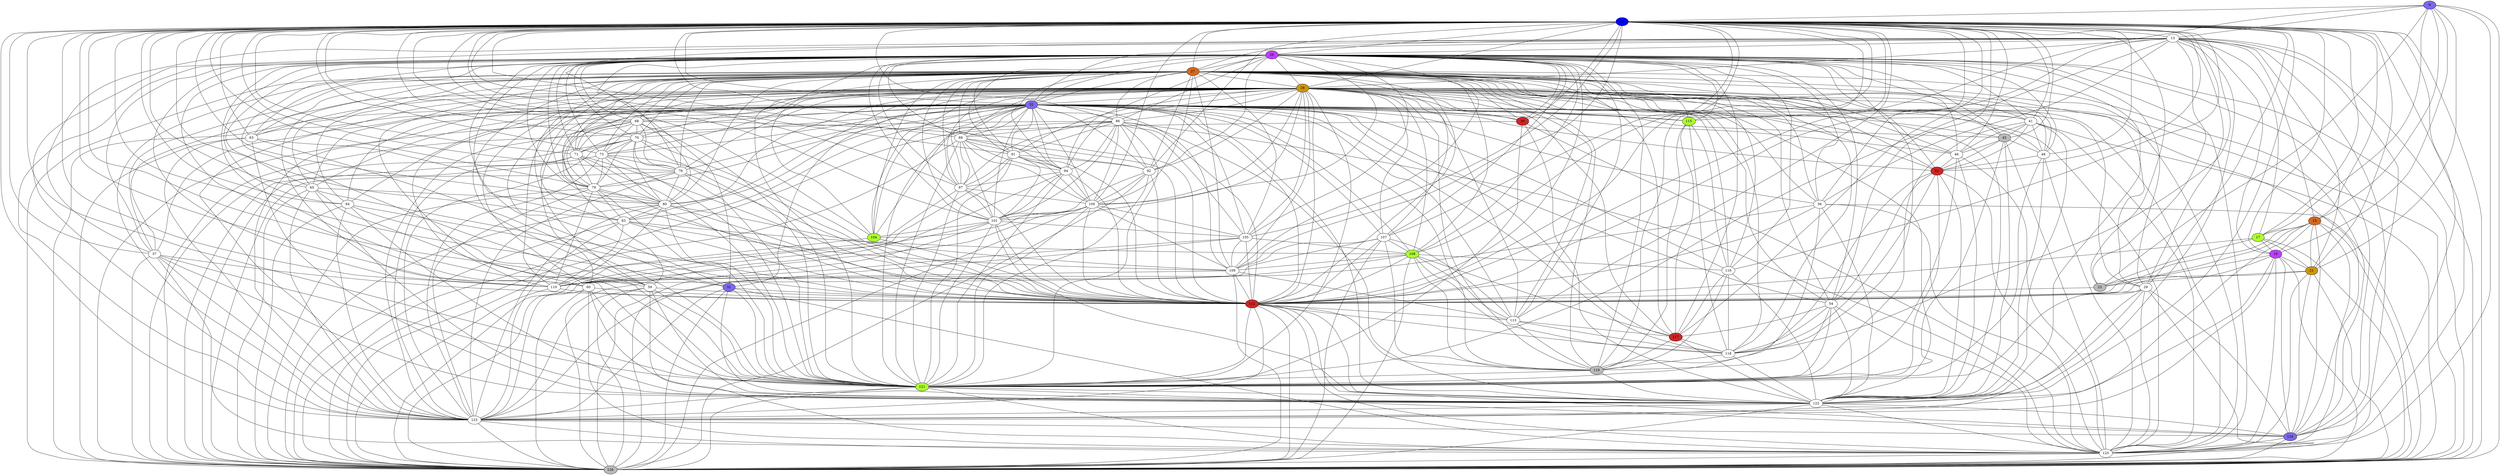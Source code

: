 strict graph {
9[label="9" style=filled fillcolor="mediumslateblue"];
9 -- 112
9 -- 17
9 -- 19
9 -- 21
9 -- 23
9 -- 11
9 -- 125
9 -- 13
9 -- 126
9 -- 15
11[label="11" style=filled fillcolor="blue1"];
11 -- 9
11 -- 13
11 -- 15
11 -- 17
11 -- 19
11 -- 21
11 -- 23
11 -- 26
11 -- 27
11 -- 28
11 -- 29
11 -- 31
11 -- 32
11 -- 36
11 -- 37
11 -- 39
11 -- 41
11 -- 45
11 -- 46
11 -- 48
11 -- 51
11 -- 54
11 -- 59
11 -- 60
11 -- 63
11 -- 64
11 -- 65
11 -- 68
11 -- 70
11 -- 71
11 -- 73
11 -- 76
11 -- 79
11 -- 80
11 -- 83
11 -- 86
11 -- 89
11 -- 91
11 -- 92
11 -- 94
11 -- 97
11 -- 100
11 -- 101
11 -- 104
11 -- 105
11 -- 107
11 -- 108
11 -- 109
11 -- 110
11 -- 112
11 -- 113
11 -- 115
11 -- 116
11 -- 117
11 -- 118
11 -- 119
11 -- 121
11 -- 122
11 -- 123
11 -- 124
11 -- 125
11 -- 126
13[label="13" style=filled fillcolor="white"];
13 -- 32
13 -- 36
13 -- 37
13 -- 9
13 -- 11
13 -- 15
13 -- 112
13 -- 17
13 -- 19
13 -- 21
13 -- 23
13 -- 121
13 -- 26
13 -- 122
13 -- 27
13 -- 123
13 -- 28
13 -- 124
13 -- 29
13 -- 125
13 -- 126
13 -- 31
15[label="15" style=filled fillcolor="chocolate"];
15 -- 112
15 -- 17
15 -- 19
15 -- 21
15 -- 23
15 -- 9
15 -- 123
15 -- 11
15 -- 124
15 -- 125
15 -- 13
15 -- 126
17[label="17" style=filled fillcolor="greenyellow"];
17 -- 112
17 -- 19
17 -- 21
17 -- 23
17 -- 9
17 -- 11
17 -- 13
17 -- 126
17 -- 15
19[label="19" style=filled fillcolor="darkorchid1"];
19 -- 9
19 -- 11
19 -- 13
19 -- 15
19 -- 112
19 -- 17
19 -- 21
19 -- 23
19 -- 122
19 -- 123
19 -- 124
19 -- 125
19 -- 126
21[label="21" style=filled fillcolor="darkgoldenrod3"];
21 -- 112
21 -- 17
21 -- 19
21 -- 23
21 -- 9
21 -- 11
21 -- 124
21 -- 125
21 -- 13
21 -- 126
21 -- 15
23[label="23" style=filled fillcolor="gray73"];
23 -- 112
23 -- 17
23 -- 19
23 -- 21
23 -- 9
23 -- 11
23 -- 13
23 -- 15
26[label="26" style=filled fillcolor="darkorchid1"];
26 -- 11
26 -- 13
26 -- 27
26 -- 28
26 -- 29
26 -- 31
26 -- 32
26 -- 36
26 -- 37
26 -- 39
26 -- 41
26 -- 45
26 -- 46
26 -- 48
26 -- 51
26 -- 54
26 -- 59
26 -- 60
26 -- 63
26 -- 64
26 -- 65
26 -- 68
26 -- 70
26 -- 71
26 -- 73
26 -- 76
26 -- 79
26 -- 80
26 -- 83
26 -- 86
26 -- 89
26 -- 91
26 -- 92
26 -- 94
26 -- 97
26 -- 100
26 -- 101
26 -- 104
26 -- 105
26 -- 107
26 -- 108
26 -- 109
26 -- 110
26 -- 112
26 -- 113
26 -- 115
26 -- 116
26 -- 117
26 -- 118
26 -- 119
26 -- 121
26 -- 122
26 -- 123
26 -- 124
26 -- 125
26 -- 126
27[label="27" style=filled fillcolor="chocolate"];
27 -- 11
27 -- 13
27 -- 26
27 -- 28
27 -- 29
27 -- 31
27 -- 32
27 -- 36
27 -- 37
27 -- 39
27 -- 41
27 -- 45
27 -- 46
27 -- 48
27 -- 51
27 -- 54
27 -- 59
27 -- 60
27 -- 63
27 -- 64
27 -- 65
27 -- 68
27 -- 70
27 -- 71
27 -- 73
27 -- 76
27 -- 79
27 -- 80
27 -- 83
27 -- 86
27 -- 89
27 -- 91
27 -- 92
27 -- 94
27 -- 97
27 -- 100
27 -- 101
27 -- 104
27 -- 105
27 -- 107
27 -- 108
27 -- 109
27 -- 110
27 -- 112
27 -- 113
27 -- 115
27 -- 116
27 -- 117
27 -- 118
27 -- 119
27 -- 121
27 -- 122
27 -- 123
27 -- 124
27 -- 125
27 -- 126
28[label="28" style=filled fillcolor="darkgoldenrod3"];
28 -- 11
28 -- 13
28 -- 26
28 -- 27
28 -- 29
28 -- 31
28 -- 32
28 -- 36
28 -- 37
28 -- 39
28 -- 41
28 -- 45
28 -- 46
28 -- 48
28 -- 51
28 -- 54
28 -- 59
28 -- 60
28 -- 63
28 -- 64
28 -- 65
28 -- 68
28 -- 70
28 -- 71
28 -- 73
28 -- 76
28 -- 79
28 -- 80
28 -- 83
28 -- 86
28 -- 89
28 -- 91
28 -- 92
28 -- 94
28 -- 97
28 -- 100
28 -- 101
28 -- 104
28 -- 105
28 -- 107
28 -- 108
28 -- 109
28 -- 110
28 -- 112
28 -- 113
28 -- 115
28 -- 116
28 -- 117
28 -- 118
28 -- 119
28 -- 121
28 -- 122
28 -- 123
28 -- 124
28 -- 125
28 -- 126
29[label="29" style=filled fillcolor="white"];
29 -- 112
29 -- 121
29 -- 26
29 -- 122
29 -- 27
29 -- 11
29 -- 123
29 -- 28
29 -- 124
29 -- 13
29 -- 125
29 -- 126
31[label="31" style=filled fillcolor="mediumslateblue"];
31 -- 112
31 -- 121
31 -- 26
31 -- 122
31 -- 11
31 -- 27
31 -- 123
31 -- 28
31 -- 13
31 -- 125
31 -- 126
32[label="32" style=filled fillcolor="mediumslateblue"];
32 -- 11
32 -- 13
32 -- 26
32 -- 27
32 -- 28
32 -- 36
32 -- 37
32 -- 39
32 -- 41
32 -- 45
32 -- 46
32 -- 48
32 -- 51
32 -- 54
32 -- 59
32 -- 60
32 -- 63
32 -- 64
32 -- 65
32 -- 68
32 -- 70
32 -- 71
32 -- 73
32 -- 76
32 -- 79
32 -- 80
32 -- 83
32 -- 86
32 -- 89
32 -- 91
32 -- 92
32 -- 94
32 -- 97
32 -- 100
32 -- 101
32 -- 104
32 -- 105
32 -- 107
32 -- 108
32 -- 109
32 -- 110
32 -- 112
32 -- 113
32 -- 115
32 -- 116
32 -- 117
32 -- 118
32 -- 119
32 -- 121
32 -- 122
32 -- 123
32 -- 125
32 -- 126
36[label="36" style=filled fillcolor="white"];
36 -- 32
36 -- 112
36 -- 121
36 -- 26
36 -- 122
36 -- 11
36 -- 27
36 -- 123
36 -- 28
36 -- 13
36 -- 125
36 -- 126
37[label="37" style=filled fillcolor="white"];
37 -- 32
37 -- 112
37 -- 121
37 -- 26
37 -- 122
37 -- 11
37 -- 27
37 -- 123
37 -- 28
37 -- 13
37 -- 125
37 -- 126
39[label="39" style=filled fillcolor="firebrick3"];
39 -- 32
39 -- 121
39 -- 26
39 -- 122
39 -- 27
39 -- 11
39 -- 28
39 -- 125
39 -- 126
41[label="41" style=filled fillcolor="white"];
41 -- 32
41 -- 11
41 -- 45
41 -- 46
41 -- 48
41 -- 51
41 -- 121
41 -- 26
41 -- 122
41 -- 27
41 -- 28
41 -- 125
41 -- 126
45[label="45" style=filled fillcolor="gray73"];
45 -- 32
45 -- 48
45 -- 51
45 -- 121
45 -- 41
45 -- 26
45 -- 122
45 -- 27
45 -- 11
45 -- 28
45 -- 125
45 -- 46
46[label="46" style=filled fillcolor="white"];
46 -- 32
46 -- 51
46 -- 121
46 -- 41
46 -- 26
46 -- 122
46 -- 27
46 -- 11
46 -- 28
46 -- 125
46 -- 45
48[label="48" style=filled fillcolor="white"];
48 -- 32
48 -- 51
48 -- 121
48 -- 41
48 -- 26
48 -- 122
48 -- 27
48 -- 11
48 -- 28
48 -- 125
48 -- 45
51[label="51" style=filled fillcolor="firebrick3"];
51 -- 32
51 -- 41
51 -- 11
51 -- 45
51 -- 46
51 -- 48
51 -- 118
51 -- 54
51 -- 119
51 -- 121
51 -- 26
51 -- 122
51 -- 27
51 -- 28
51 -- 125
54[label="54" style=filled fillcolor="white"];
54 -- 32
54 -- 51
54 -- 117
54 -- 118
54 -- 119
54 -- 121
54 -- 26
54 -- 122
54 -- 27
54 -- 11
54 -- 28
54 -- 125
59[label="59" style=filled fillcolor="white"];
59 -- 32
59 -- 112
59 -- 121
59 -- 26
59 -- 122
59 -- 11
59 -- 27
59 -- 123
59 -- 28
59 -- 125
59 -- 126
60[label="60" style=filled fillcolor="white"];
60 -- 32
60 -- 112
60 -- 121
60 -- 26
60 -- 122
60 -- 11
60 -- 27
60 -- 123
60 -- 28
60 -- 125
60 -- 126
63[label="63" style=filled fillcolor="white"];
63 -- 32
63 -- 112
63 -- 121
63 -- 26
63 -- 122
63 -- 11
63 -- 27
63 -- 123
63 -- 28
63 -- 126
64[label="64" style=filled fillcolor="white"];
64 -- 32
64 -- 112
64 -- 121
64 -- 26
64 -- 122
64 -- 11
64 -- 27
64 -- 123
64 -- 28
64 -- 126
65[label="65" style=filled fillcolor="white"];
65 -- 80
65 -- 32
65 -- 112
65 -- 121
65 -- 26
65 -- 122
65 -- 11
65 -- 27
65 -- 123
65 -- 28
65 -- 126
68[label="68" style=filled fillcolor="white"];
68 -- 32
68 -- 70
68 -- 71
68 -- 73
68 -- 11
68 -- 76
68 -- 79
68 -- 112
68 -- 80
68 -- 121
68 -- 26
68 -- 27
68 -- 123
68 -- 28
68 -- 126
70[label="70" style=filled fillcolor="white"];
70 -- 32
70 -- 68
70 -- 71
70 -- 73
70 -- 11
70 -- 76
70 -- 79
70 -- 112
70 -- 80
70 -- 121
70 -- 26
70 -- 27
70 -- 123
70 -- 28
70 -- 126
71[label="71" style=filled fillcolor="white"];
71 -- 32
71 -- 68
71 -- 70
71 -- 11
71 -- 79
71 -- 112
71 -- 80
71 -- 121
71 -- 26
71 -- 27
71 -- 123
71 -- 28
71 -- 126
73[label="73" style=filled fillcolor="white"];
73 -- 32
73 -- 68
73 -- 70
73 -- 11
73 -- 76
73 -- 79
73 -- 112
73 -- 80
73 -- 121
73 -- 26
73 -- 27
73 -- 123
73 -- 28
73 -- 126
76[label="76" style=filled fillcolor="white"];
76 -- 32
76 -- 68
76 -- 70
76 -- 73
76 -- 11
76 -- 79
76 -- 112
76 -- 80
76 -- 121
76 -- 26
76 -- 27
76 -- 123
76 -- 28
76 -- 126
79[label="79" style=filled fillcolor="white"];
79 -- 32
79 -- 68
79 -- 70
79 -- 71
79 -- 73
79 -- 11
79 -- 76
79 -- 110
79 -- 112
79 -- 80
79 -- 83
79 -- 121
79 -- 26
79 -- 27
79 -- 123
79 -- 28
79 -- 126
80[label="80" style=filled fillcolor="white"];
80 -- 32
80 -- 65
80 -- 68
80 -- 70
80 -- 71
80 -- 73
80 -- 11
80 -- 76
80 -- 109
80 -- 110
80 -- 79
80 -- 112
80 -- 83
80 -- 121
80 -- 26
80 -- 27
80 -- 123
80 -- 28
80 -- 126
83[label="83" style=filled fillcolor="white"];
83 -- 32
83 -- 11
83 -- 108
83 -- 109
83 -- 110
83 -- 79
83 -- 112
83 -- 80
83 -- 26
83 -- 27
83 -- 123
83 -- 28
83 -- 126
86[label="86" style=filled fillcolor="white"];
86 -- 32
86 -- 97
86 -- 100
86 -- 101
86 -- 104
86 -- 105
86 -- 11
86 -- 112
86 -- 89
86 -- 121
86 -- 26
86 -- 122
86 -- 91
86 -- 27
86 -- 92
86 -- 28
86 -- 125
86 -- 94
86 -- 126
89[label="89" style=filled fillcolor="white"];
89 -- 32
89 -- 97
89 -- 100
89 -- 101
89 -- 11
89 -- 112
89 -- 86
89 -- 121
89 -- 26
89 -- 27
89 -- 91
89 -- 28
89 -- 92
89 -- 126
89 -- 94
91[label="91" style=filled fillcolor="white"];
91 -- 32
91 -- 97
91 -- 100
91 -- 101
91 -- 11
91 -- 112
91 -- 86
91 -- 121
91 -- 89
91 -- 26
91 -- 27
91 -- 28
91 -- 92
91 -- 126
91 -- 94
92[label="92" style=filled fillcolor="white"];
92 -- 32
92 -- 100
92 -- 101
92 -- 11
92 -- 112
92 -- 86
92 -- 121
92 -- 89
92 -- 26
92 -- 27
92 -- 91
92 -- 28
92 -- 126
94[label="94" style=filled fillcolor="white"];
94 -- 32
94 -- 97
94 -- 100
94 -- 101
94 -- 11
94 -- 112
94 -- 86
94 -- 121
94 -- 89
94 -- 26
94 -- 27
94 -- 91
94 -- 28
94 -- 126
97[label="97" style=filled fillcolor="white"];
97 -- 32
97 -- 100
97 -- 101
97 -- 11
97 -- 112
97 -- 86
97 -- 121
97 -- 89
97 -- 26
97 -- 27
97 -- 91
97 -- 28
97 -- 126
97 -- 94
100[label="100" style=filled fillcolor="white"];
100 -- 32
100 -- 97
100 -- 101
100 -- 104
100 -- 105
100 -- 11
100 -- 109
100 -- 110
100 -- 112
100 -- 86
100 -- 89
100 -- 121
100 -- 26
100 -- 91
100 -- 27
100 -- 92
100 -- 28
100 -- 94
100 -- 126
101[label="101" style=filled fillcolor="white"];
101 -- 32
101 -- 97
101 -- 100
101 -- 104
101 -- 105
101 -- 11
101 -- 110
101 -- 112
101 -- 86
101 -- 89
101 -- 121
101 -- 26
101 -- 122
101 -- 91
101 -- 27
101 -- 92
101 -- 28
101 -- 94
101 -- 126
104[label="104" style=filled fillcolor="greenyellow"];
104 -- 32
104 -- 112
104 -- 100
104 -- 101
104 -- 86
104 -- 26
104 -- 27
104 -- 11
104 -- 28
104 -- 126
105[label="105" style=filled fillcolor="white"];
105 -- 32
105 -- 100
105 -- 101
105 -- 11
105 -- 108
105 -- 109
105 -- 110
105 -- 112
105 -- 86
105 -- 26
105 -- 27
105 -- 28
105 -- 126
107[label="107" style=filled fillcolor="white"];
107 -- 32
107 -- 112
107 -- 113
107 -- 119
107 -- 26
107 -- 27
107 -- 11
107 -- 28
107 -- 108
107 -- 109
107 -- 110
107 -- 126
108[label="108" style=filled fillcolor="greenyellow"];
108 -- 32
108 -- 105
108 -- 107
108 -- 11
108 -- 109
108 -- 110
108 -- 112
108 -- 113
108 -- 83
108 -- 116
108 -- 117
108 -- 118
108 -- 119
108 -- 26
108 -- 27
108 -- 28
108 -- 126
109[label="109" style=filled fillcolor="white"];
109 -- 32
109 -- 100
109 -- 105
109 -- 107
109 -- 11
109 -- 108
109 -- 110
109 -- 112
109 -- 80
109 -- 113
109 -- 83
109 -- 26
109 -- 27
109 -- 28
109 -- 126
110[label="110" style=filled fillcolor="white"];
110 -- 32
110 -- 100
110 -- 101
110 -- 105
110 -- 107
110 -- 11
110 -- 108
110 -- 109
110 -- 79
110 -- 112
110 -- 80
110 -- 83
110 -- 26
110 -- 27
110 -- 28
110 -- 126
112[label="112" style=filled fillcolor="firebrick3"];
112 -- 9
112 -- 11
112 -- 13
112 -- 15
112 -- 17
112 -- 19
112 -- 21
112 -- 23
112 -- 26
112 -- 27
112 -- 28
112 -- 29
112 -- 31
112 -- 32
112 -- 36
112 -- 37
112 -- 59
112 -- 60
112 -- 63
112 -- 64
112 -- 65
112 -- 68
112 -- 70
112 -- 71
112 -- 73
112 -- 76
112 -- 79
112 -- 80
112 -- 83
112 -- 86
112 -- 89
112 -- 91
112 -- 92
112 -- 94
112 -- 97
112 -- 100
112 -- 101
112 -- 104
112 -- 105
112 -- 107
112 -- 108
112 -- 109
112 -- 110
112 -- 113
112 -- 118
112 -- 119
112 -- 121
112 -- 122
112 -- 123
112 -- 124
112 -- 125
112 -- 126
113[label="113" style=filled fillcolor="white"];
113 -- 32
113 -- 112
113 -- 117
113 -- 118
113 -- 119
113 -- 26
113 -- 27
113 -- 11
113 -- 107
113 -- 28
113 -- 108
113 -- 109
115[label="115" style=filled fillcolor="greenyellow"];
115 -- 32
115 -- 116
115 -- 117
115 -- 118
115 -- 119
115 -- 26
115 -- 27
115 -- 11
115 -- 28
116[label="116" style=filled fillcolor="white"];
116 -- 32
116 -- 115
116 -- 117
116 -- 118
116 -- 119
116 -- 26
116 -- 122
116 -- 27
116 -- 11
116 -- 28
116 -- 108
117[label="117" style=filled fillcolor="firebrick3"];
117 -- 32
117 -- 11
117 -- 108
117 -- 113
117 -- 115
117 -- 116
117 -- 118
117 -- 54
117 -- 119
117 -- 26
117 -- 122
117 -- 27
117 -- 28
118[label="118" style=filled fillcolor="white"];
118 -- 32
118 -- 11
118 -- 108
118 -- 112
118 -- 113
118 -- 115
118 -- 51
118 -- 116
118 -- 117
118 -- 54
118 -- 119
118 -- 26
118 -- 122
118 -- 27
118 -- 28
119[label="119" style=filled fillcolor="gray73"];
119 -- 32
119 -- 11
119 -- 107
119 -- 108
119 -- 112
119 -- 113
119 -- 115
119 -- 51
119 -- 116
119 -- 117
119 -- 118
119 -- 54
119 -- 121
119 -- 26
119 -- 122
119 -- 27
119 -- 28
121[label="121" style=filled fillcolor="greenyellow"];
121 -- 64
121 -- 65
121 -- 68
121 -- 70
121 -- 71
121 -- 73
121 -- 11
121 -- 76
121 -- 13
121 -- 79
121 -- 80
121 -- 86
121 -- 89
121 -- 26
121 -- 91
121 -- 27
121 -- 92
121 -- 28
121 -- 29
121 -- 94
121 -- 31
121 -- 32
121 -- 97
121 -- 100
121 -- 36
121 -- 101
121 -- 37
121 -- 39
121 -- 41
121 -- 45
121 -- 46
121 -- 48
121 -- 112
121 -- 51
121 -- 54
121 -- 119
121 -- 122
121 -- 59
121 -- 123
121 -- 60
121 -- 124
121 -- 125
121 -- 126
121 -- 63
122[label="122" style=filled fillcolor="white"];
122 -- 64
122 -- 65
122 -- 11
122 -- 13
122 -- 19
122 -- 86
122 -- 26
122 -- 27
122 -- 28
122 -- 29
122 -- 31
122 -- 32
122 -- 36
122 -- 101
122 -- 37
122 -- 39
122 -- 41
122 -- 45
122 -- 46
122 -- 48
122 -- 112
122 -- 51
122 -- 116
122 -- 117
122 -- 118
122 -- 54
122 -- 119
122 -- 121
122 -- 59
122 -- 123
122 -- 60
122 -- 124
122 -- 125
122 -- 126
122 -- 63
123[label="123" style=filled fillcolor="white"];
123 -- 64
123 -- 65
123 -- 68
123 -- 70
123 -- 71
123 -- 73
123 -- 11
123 -- 76
123 -- 13
123 -- 79
123 -- 15
123 -- 80
123 -- 83
123 -- 19
123 -- 26
123 -- 27
123 -- 28
123 -- 29
123 -- 31
123 -- 32
123 -- 36
123 -- 37
123 -- 112
123 -- 121
123 -- 122
123 -- 59
123 -- 60
123 -- 124
123 -- 125
123 -- 126
123 -- 63
124[label="124" style=filled fillcolor="mediumslateblue"];
124 -- 11
124 -- 13
124 -- 15
124 -- 112
124 -- 19
124 -- 21
124 -- 121
124 -- 26
124 -- 122
124 -- 27
124 -- 123
124 -- 28
124 -- 29
124 -- 125
124 -- 126
125[label="125" style=filled fillcolor="white"];
125 -- 9
125 -- 11
125 -- 13
125 -- 15
125 -- 19
125 -- 21
125 -- 86
125 -- 26
125 -- 27
125 -- 28
125 -- 29
125 -- 31
125 -- 32
125 -- 36
125 -- 37
125 -- 39
125 -- 41
125 -- 45
125 -- 46
125 -- 48
125 -- 112
125 -- 51
125 -- 54
125 -- 121
125 -- 122
125 -- 59
125 -- 123
125 -- 60
125 -- 124
125 -- 126
126[label="126" style=filled fillcolor="gray73"];
126 -- 9
126 -- 11
126 -- 13
126 -- 15
126 -- 17
126 -- 19
126 -- 21
126 -- 26
126 -- 27
126 -- 28
126 -- 29
126 -- 31
126 -- 32
126 -- 36
126 -- 37
126 -- 39
126 -- 41
126 -- 59
126 -- 60
126 -- 63
126 -- 64
126 -- 65
126 -- 68
126 -- 70
126 -- 71
126 -- 73
126 -- 76
126 -- 79
126 -- 80
126 -- 83
126 -- 86
126 -- 89
126 -- 91
126 -- 92
126 -- 94
126 -- 97
126 -- 100
126 -- 101
126 -- 104
126 -- 105
126 -- 107
126 -- 108
126 -- 109
126 -- 110
126 -- 112
126 -- 121
126 -- 122
126 -- 123
126 -- 124
126 -- 125
}